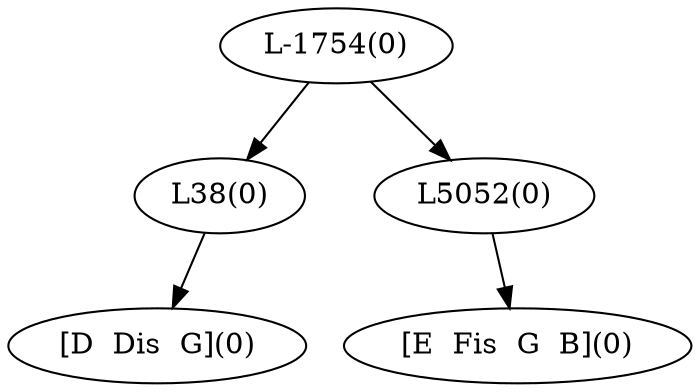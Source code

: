 digraph sample{
"L38(0)"->"[D  Dis  G](0)"
"L5052(0)"->"[E  Fis  G  B](0)"
"L-1754(0)"->"L38(0)"
"L-1754(0)"->"L5052(0)"
{rank = min; "L-1754(0)"}
{rank = same; "L38(0)"; "L5052(0)";}
{rank = max; "[D  Dis  G](0)"; "[E  Fis  G  B](0)";}
}